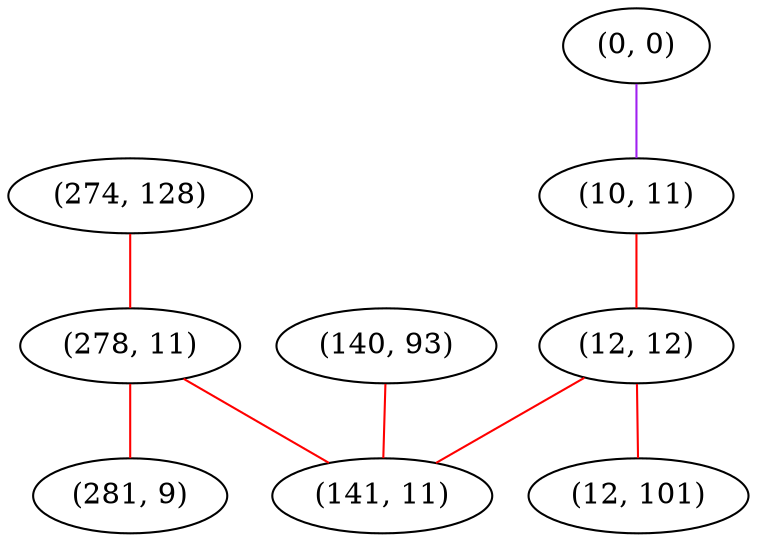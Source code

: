 graph "" {
"(274, 128)";
"(0, 0)";
"(10, 11)";
"(12, 12)";
"(12, 101)";
"(278, 11)";
"(140, 93)";
"(281, 9)";
"(141, 11)";
"(274, 128)" -- "(278, 11)"  [color=red, key=0, weight=1];
"(0, 0)" -- "(10, 11)"  [color=purple, key=0, weight=4];
"(10, 11)" -- "(12, 12)"  [color=red, key=0, weight=1];
"(12, 12)" -- "(12, 101)"  [color=red, key=0, weight=1];
"(12, 12)" -- "(141, 11)"  [color=red, key=0, weight=1];
"(278, 11)" -- "(281, 9)"  [color=red, key=0, weight=1];
"(278, 11)" -- "(141, 11)"  [color=red, key=0, weight=1];
"(140, 93)" -- "(141, 11)"  [color=red, key=0, weight=1];
}
